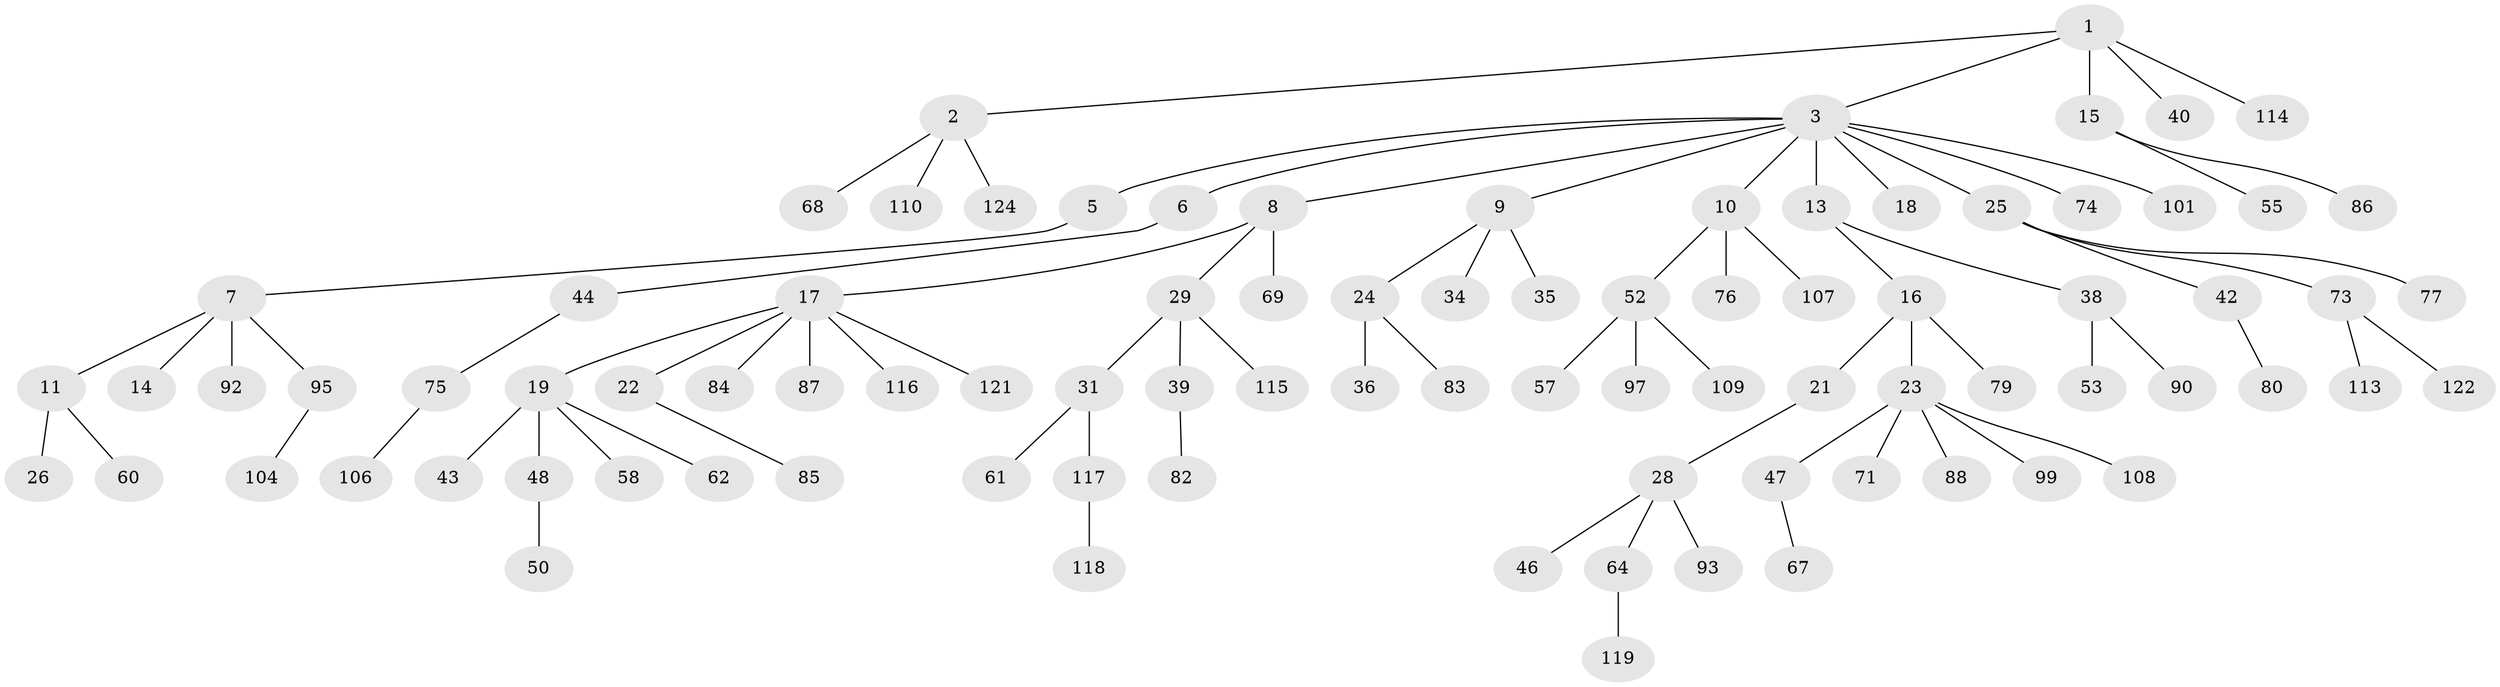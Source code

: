 // original degree distribution, {5: 0.0546875, 8: 0.0078125, 2: 0.1328125, 3: 0.140625, 4: 0.0859375, 1: 0.5703125, 6: 0.0078125}
// Generated by graph-tools (version 1.1) at 2025/11/02/27/25 16:11:25]
// undirected, 89 vertices, 88 edges
graph export_dot {
graph [start="1"]
  node [color=gray90,style=filled];
  1 [super="+37"];
  2 [super="+78"];
  3 [super="+4"];
  5;
  6 [super="+30"];
  7 [super="+70"];
  8 [super="+12"];
  9 [super="+66"];
  10 [super="+49"];
  11 [super="+51"];
  13 [super="+33"];
  14;
  15 [super="+89"];
  16 [super="+94"];
  17 [super="+27"];
  18;
  19 [super="+20"];
  21 [super="+120"];
  22 [super="+32"];
  23 [super="+41"];
  24 [super="+45"];
  25;
  26 [super="+112"];
  28 [super="+54"];
  29 [super="+100"];
  31 [super="+65"];
  34;
  35;
  36;
  38 [super="+72"];
  39 [super="+59"];
  40;
  42 [super="+128"];
  43;
  44 [super="+98"];
  46;
  47 [super="+96"];
  48;
  50;
  52 [super="+56"];
  53;
  55;
  57 [super="+63"];
  58;
  60;
  61;
  62;
  64 [super="+102"];
  67;
  68;
  69 [super="+91"];
  71;
  73 [super="+111"];
  74 [super="+81"];
  75;
  76;
  77;
  79;
  80 [super="+126"];
  82;
  83 [super="+103"];
  84;
  85;
  86;
  87;
  88;
  90;
  92;
  93;
  95 [super="+105"];
  97;
  99;
  101;
  104;
  106;
  107;
  108;
  109;
  110;
  113;
  114;
  115;
  116;
  117 [super="+127"];
  118 [super="+123"];
  119;
  121;
  122 [super="+125"];
  124;
  1 -- 2;
  1 -- 3;
  1 -- 15;
  1 -- 40;
  1 -- 114;
  2 -- 68;
  2 -- 110;
  2 -- 124;
  3 -- 6;
  3 -- 8;
  3 -- 9;
  3 -- 13;
  3 -- 74;
  3 -- 101;
  3 -- 18;
  3 -- 5;
  3 -- 25;
  3 -- 10;
  5 -- 7;
  6 -- 44;
  7 -- 11;
  7 -- 14;
  7 -- 92;
  7 -- 95;
  8 -- 29;
  8 -- 17;
  8 -- 69;
  9 -- 24;
  9 -- 34;
  9 -- 35;
  10 -- 52;
  10 -- 107;
  10 -- 76;
  11 -- 26;
  11 -- 60;
  13 -- 16;
  13 -- 38;
  15 -- 55;
  15 -- 86;
  16 -- 21;
  16 -- 23;
  16 -- 79;
  17 -- 19;
  17 -- 22;
  17 -- 116;
  17 -- 121;
  17 -- 84;
  17 -- 87;
  19 -- 43;
  19 -- 48;
  19 -- 58;
  19 -- 62;
  21 -- 28;
  22 -- 85;
  23 -- 47;
  23 -- 108;
  23 -- 88;
  23 -- 99;
  23 -- 71;
  24 -- 36;
  24 -- 83;
  25 -- 42;
  25 -- 73;
  25 -- 77;
  28 -- 46;
  28 -- 64;
  28 -- 93;
  29 -- 31;
  29 -- 39;
  29 -- 115;
  31 -- 61;
  31 -- 117;
  38 -- 53;
  38 -- 90;
  39 -- 82;
  42 -- 80;
  44 -- 75;
  47 -- 67;
  48 -- 50;
  52 -- 57;
  52 -- 97;
  52 -- 109;
  64 -- 119;
  73 -- 113;
  73 -- 122;
  75 -- 106;
  95 -- 104;
  117 -- 118;
}

